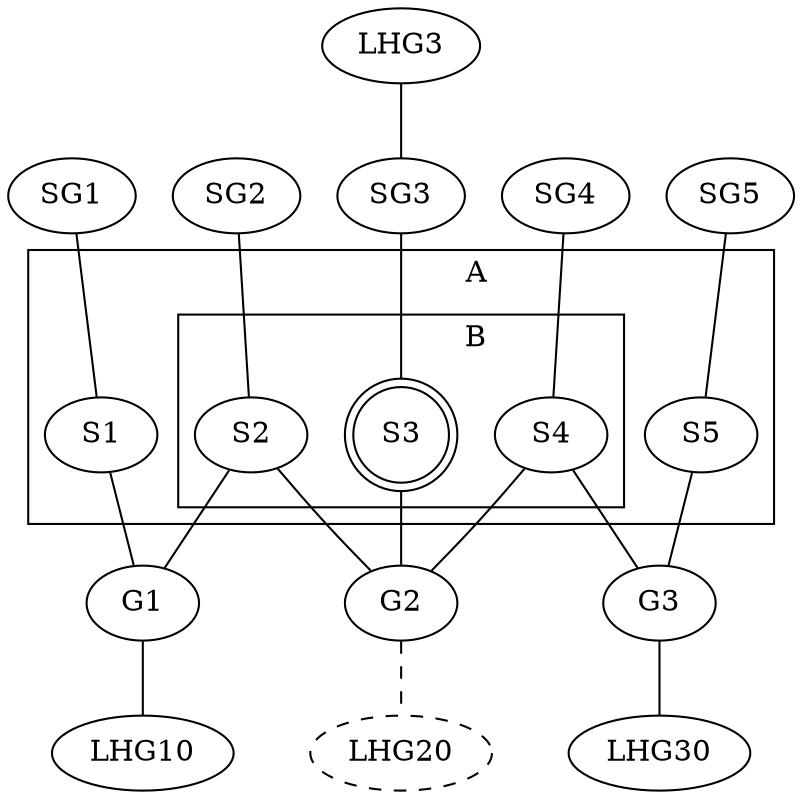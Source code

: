 graph G {
  /* Startgroups and it's repos */
  LHG3  -- SG3
  SG1 -- S1
  SG2 -- S2
  SG3 -- S3
  SG4 -- S4
  SG5 -- S5

  /* Labgroups */
  S1 -- G1
  S2 -- G1

  S2 -- G2
  S3 -- G2
  S4 -- G2

  S4 -- G3
  S5 -- G3
  
  /* The sets A and B */
  subgraph cluster_A {
    S1
    S2
    S3
    S4
    S5
    label = "                A"

    subgraph cluster_B {
      S2
      S3
      S4
      label = "                B"
    }
  }

  /* Repos */
  G1 -- LHG10
  G2 -- LHG20 [style=dashed]
  G3 -- LHG30

  /* Bonus properties */ 
  S3 [shape = doublecircle] 
  LHG20 [style=dashed]
}



